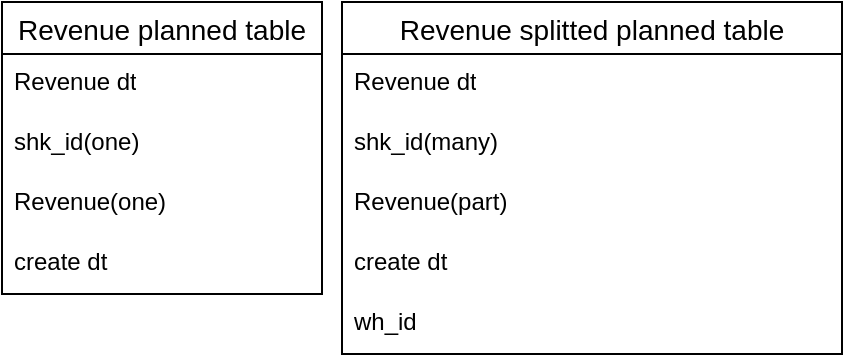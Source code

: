 <mxfile version="24.5.2" type="github">
  <diagram id="R2lEEEUBdFMjLlhIrx00" name="Page-1">
    <mxGraphModel dx="1002" dy="575" grid="1" gridSize="10" guides="1" tooltips="1" connect="1" arrows="1" fold="1" page="1" pageScale="1" pageWidth="850" pageHeight="1100" math="0" shadow="0" extFonts="Permanent Marker^https://fonts.googleapis.com/css?family=Permanent+Marker">
      <root>
        <mxCell id="0" />
        <mxCell id="1" parent="0" />
        <mxCell id="zTqZhQre5ebIJnKyTU1B-1" value="Revenue planned table" style="swimlane;fontStyle=0;childLayout=stackLayout;horizontal=1;startSize=26;horizontalStack=0;resizeParent=1;resizeParentMax=0;resizeLast=0;collapsible=1;marginBottom=0;align=center;fontSize=14;" vertex="1" parent="1">
          <mxGeometry x="220" y="50" width="160" height="146" as="geometry" />
        </mxCell>
        <mxCell id="zTqZhQre5ebIJnKyTU1B-2" value="Revenue dt" style="text;strokeColor=none;fillColor=none;spacingLeft=4;spacingRight=4;overflow=hidden;rotatable=0;points=[[0,0.5],[1,0.5]];portConstraint=eastwest;fontSize=12;whiteSpace=wrap;html=1;" vertex="1" parent="zTqZhQre5ebIJnKyTU1B-1">
          <mxGeometry y="26" width="160" height="30" as="geometry" />
        </mxCell>
        <mxCell id="zTqZhQre5ebIJnKyTU1B-3" value="shk_id(one)" style="text;strokeColor=none;fillColor=none;spacingLeft=4;spacingRight=4;overflow=hidden;rotatable=0;points=[[0,0.5],[1,0.5]];portConstraint=eastwest;fontSize=12;whiteSpace=wrap;html=1;" vertex="1" parent="zTqZhQre5ebIJnKyTU1B-1">
          <mxGeometry y="56" width="160" height="30" as="geometry" />
        </mxCell>
        <mxCell id="zTqZhQre5ebIJnKyTU1B-4" value="Revenue(one)" style="text;strokeColor=none;fillColor=none;spacingLeft=4;spacingRight=4;overflow=hidden;rotatable=0;points=[[0,0.5],[1,0.5]];portConstraint=eastwest;fontSize=12;whiteSpace=wrap;html=1;" vertex="1" parent="zTqZhQre5ebIJnKyTU1B-1">
          <mxGeometry y="86" width="160" height="30" as="geometry" />
        </mxCell>
        <mxCell id="zTqZhQre5ebIJnKyTU1B-5" value="create dt" style="text;strokeColor=none;fillColor=none;spacingLeft=4;spacingRight=4;overflow=hidden;rotatable=0;points=[[0,0.5],[1,0.5]];portConstraint=eastwest;fontSize=12;whiteSpace=wrap;html=1;" vertex="1" parent="zTqZhQre5ebIJnKyTU1B-1">
          <mxGeometry y="116" width="160" height="30" as="geometry" />
        </mxCell>
        <mxCell id="zTqZhQre5ebIJnKyTU1B-6" value="Revenue splitted planned table" style="swimlane;fontStyle=0;childLayout=stackLayout;horizontal=1;startSize=26;horizontalStack=0;resizeParent=1;resizeParentMax=0;resizeLast=0;collapsible=1;marginBottom=0;align=center;fontSize=14;" vertex="1" parent="1">
          <mxGeometry x="390" y="50" width="250" height="176" as="geometry" />
        </mxCell>
        <mxCell id="zTqZhQre5ebIJnKyTU1B-7" value="Revenue dt" style="text;strokeColor=none;fillColor=none;spacingLeft=4;spacingRight=4;overflow=hidden;rotatable=0;points=[[0,0.5],[1,0.5]];portConstraint=eastwest;fontSize=12;whiteSpace=wrap;html=1;" vertex="1" parent="zTqZhQre5ebIJnKyTU1B-6">
          <mxGeometry y="26" width="250" height="30" as="geometry" />
        </mxCell>
        <mxCell id="zTqZhQre5ebIJnKyTU1B-8" value="shk_id(many)" style="text;strokeColor=none;fillColor=none;spacingLeft=4;spacingRight=4;overflow=hidden;rotatable=0;points=[[0,0.5],[1,0.5]];portConstraint=eastwest;fontSize=12;whiteSpace=wrap;html=1;" vertex="1" parent="zTqZhQre5ebIJnKyTU1B-6">
          <mxGeometry y="56" width="250" height="30" as="geometry" />
        </mxCell>
        <mxCell id="zTqZhQre5ebIJnKyTU1B-9" value="Revenue(part)" style="text;strokeColor=none;fillColor=none;spacingLeft=4;spacingRight=4;overflow=hidden;rotatable=0;points=[[0,0.5],[1,0.5]];portConstraint=eastwest;fontSize=12;whiteSpace=wrap;html=1;" vertex="1" parent="zTqZhQre5ebIJnKyTU1B-6">
          <mxGeometry y="86" width="250" height="30" as="geometry" />
        </mxCell>
        <mxCell id="zTqZhQre5ebIJnKyTU1B-10" value="create dt" style="text;strokeColor=none;fillColor=none;spacingLeft=4;spacingRight=4;overflow=hidden;rotatable=0;points=[[0,0.5],[1,0.5]];portConstraint=eastwest;fontSize=12;whiteSpace=wrap;html=1;" vertex="1" parent="zTqZhQre5ebIJnKyTU1B-6">
          <mxGeometry y="116" width="250" height="30" as="geometry" />
        </mxCell>
        <mxCell id="zTqZhQre5ebIJnKyTU1B-11" value="wh_id" style="text;strokeColor=none;fillColor=none;spacingLeft=4;spacingRight=4;overflow=hidden;rotatable=0;points=[[0,0.5],[1,0.5]];portConstraint=eastwest;fontSize=12;whiteSpace=wrap;html=1;" vertex="1" parent="zTqZhQre5ebIJnKyTU1B-6">
          <mxGeometry y="146" width="250" height="30" as="geometry" />
        </mxCell>
      </root>
    </mxGraphModel>
  </diagram>
</mxfile>
